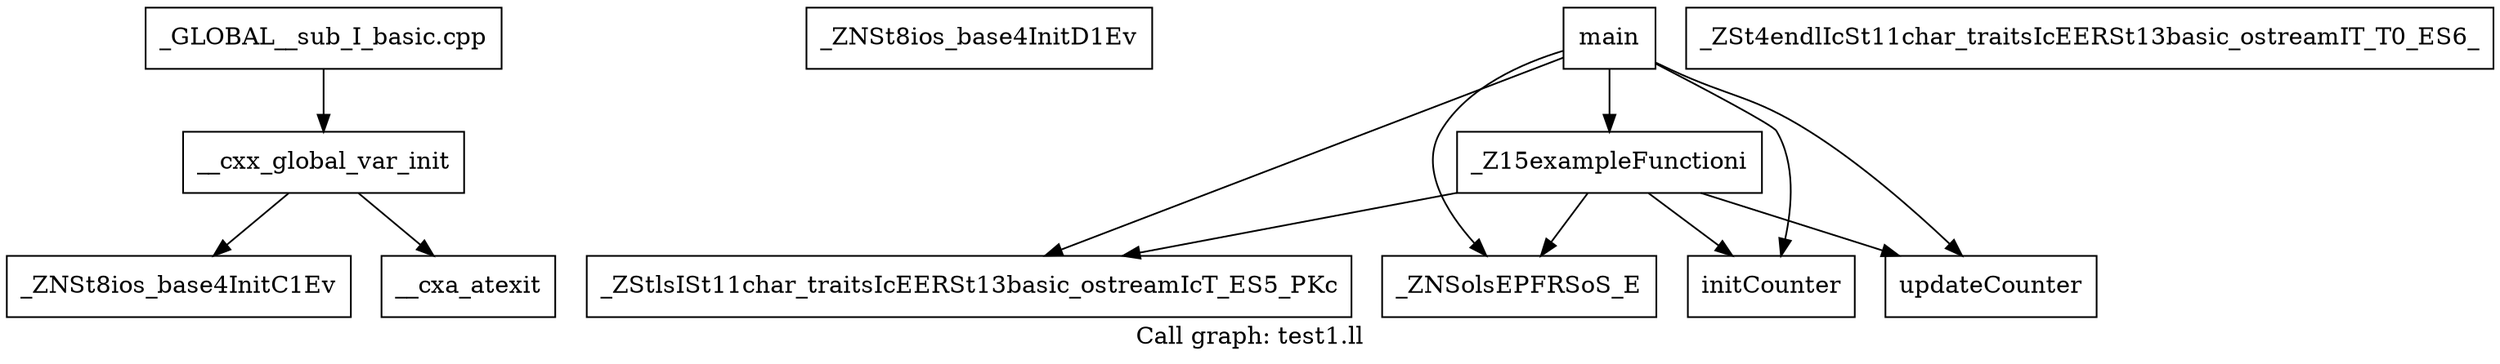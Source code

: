 digraph "Call graph: test1.ll" {
	label="Call graph: test1.ll";

	Node0x55d54fd4b570 [shape=record,label="{__cxx_global_var_init}"];
	Node0x55d54fd4b570 -> Node0x55d54fd4b920;
	Node0x55d54fd4b570 -> Node0x55d54fd4c550;
	Node0x55d54fd4b920 [shape=record,label="{_ZNSt8ios_base4InitC1Ev}"];
	Node0x55d54fd67cf0 [shape=record,label="{_ZNSt8ios_base4InitD1Ev}"];
	Node0x55d54fd4c550 [shape=record,label="{__cxa_atexit}"];
	Node0x55d54fd67eb0 [shape=record,label="{_Z15exampleFunctioni}"];
	Node0x55d54fd67eb0 -> Node0x55d54fd67f30;
	Node0x55d54fd67eb0 -> Node0x55d54fd67fe0;
	Node0x55d54fd67eb0 -> Node0x55d54fd68570;
	Node0x55d54fd67eb0 -> Node0x55d54fd68260;
	Node0x55d54fd67f30 [shape=record,label="{_ZStlsISt11char_traitsIcEERSt13basic_ostreamIcT_ES5_PKc}"];
	Node0x55d54fd67fe0 [shape=record,label="{_ZNSolsEPFRSoS_E}"];
	Node0x55d54fd68620 [shape=record,label="{_ZSt4endlIcSt11char_traitsIcEERSt13basic_ostreamIT_T0_ES6_}"];
	Node0x55d54fd686d0 [shape=record,label="{main}"];
	Node0x55d54fd686d0 -> Node0x55d54fd67eb0;
	Node0x55d54fd686d0 -> Node0x55d54fd67f30;
	Node0x55d54fd686d0 -> Node0x55d54fd67fe0;
	Node0x55d54fd686d0 -> Node0x55d54fd68260;
	Node0x55d54fd686d0 -> Node0x55d54fd68570;
	Node0x55d54fd688d0 [shape=record,label="{_GLOBAL__sub_I_basic.cpp}"];
	Node0x55d54fd688d0 -> Node0x55d54fd4b570;
	Node0x55d54fd68570 [shape=record,label="{initCounter}"];
	Node0x55d54fd68260 [shape=record,label="{updateCounter}"];
}
